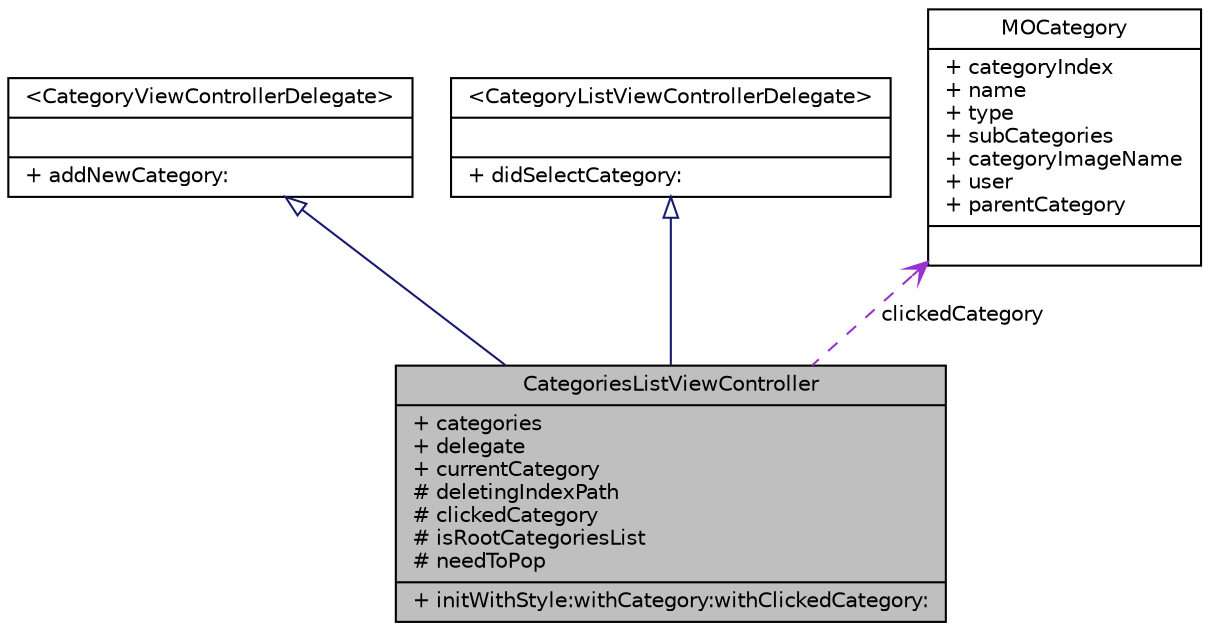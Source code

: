 digraph G
{
  edge [fontname="Helvetica",fontsize="10",labelfontname="Helvetica",labelfontsize="10"];
  node [fontname="Helvetica",fontsize="10",shape=record];
  Node1 [label="{CategoriesListViewController\n|+ categories\l+ delegate\l+ currentCategory\l# deletingIndexPath\l# clickedCategory\l# isRootCategoriesList\l# needToPop\l|+ initWithStyle:withCategory:withClickedCategory:\l}",height=0.2,width=0.4,color="black", fillcolor="grey75", style="filled" fontcolor="black"];
  Node2 -> Node1 [dir=back,color="midnightblue",fontsize="10",style="solid",arrowtail="empty",fontname="Helvetica"];
  Node2 [label="{\<CategoryViewControllerDelegate\>\n||+ addNewCategory:\l}",height=0.2,width=0.4,color="black", fillcolor="white", style="filled",URL="$protocol_category_view_controller_delegate-p.html",tooltip="delegate called when user adds new category"];
  Node3 -> Node1 [dir=back,color="midnightblue",fontsize="10",style="solid",arrowtail="empty",fontname="Helvetica"];
  Node3 [label="{\<CategoryListViewControllerDelegate\>\n||+ didSelectCategory:\l}",height=0.2,width=0.4,color="black", fillcolor="white", style="filled",URL="$protocol_category_list_view_controller_delegate-p.html",tooltip="delegate for CategoryViewController class"];
  Node4 -> Node1 [dir=back,color="darkorchid3",fontsize="10",style="dashed",label="clickedCategory",arrowtail="open",fontname="Helvetica"];
  Node4 [label="{MOCategory\n|+ categoryIndex\l+ name\l+ type\l+ subCategories\l+ categoryImageName\l+ user\l+ parentCategory\l|}",height=0.2,width=0.4,color="black", fillcolor="white", style="filled",URL="$interface_m_o_category.html",tooltip="The class keeps the properties of Core Data Category, which are describing category, such as category&#39;s index, name."];
}
